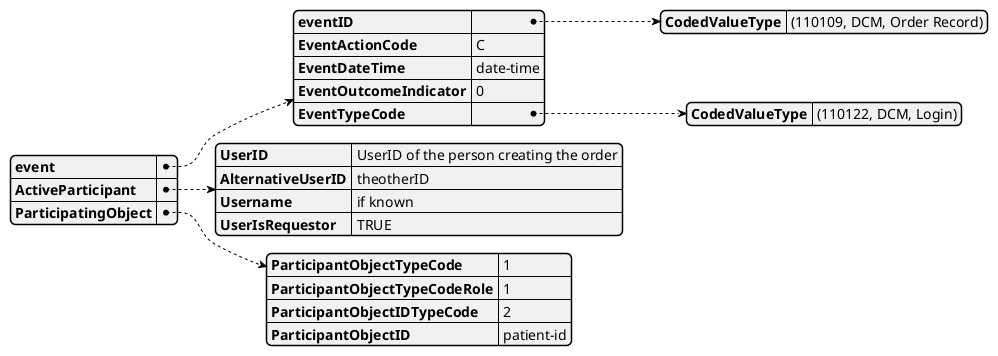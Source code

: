 
@startjson
{
	"event": {
	   "eventID" :  { "CodedValueType" : "(110109, DCM, Order Record)"},
	   "EventActionCode": "C",
	   "EventDateTime" : "date-time",
	   "EventOutcomeIndicator": "0",
	   "EventTypeCode" : { "CodedValueType" : "(110122, DCM, Login)"}
	},
	"ActiveParticipant" : {
	   "UserID" : "UserID of the person creating the order",
	   "AlternativeUserID" : "theotherID",
	   "Username" : "if known",
	   "UserIsRequestor" : "TRUE"
	   },
	"ParticipatingObject" : {
	   "ParticipantObjectTypeCode" : 1,
	   "ParticipantObjectTypeCodeRole" : 1,
	   "ParticipantObjectIDTypeCode" : 2,
	   "ParticipantObjectID" : "patient-id"
	   }
}
@endjson


	   
